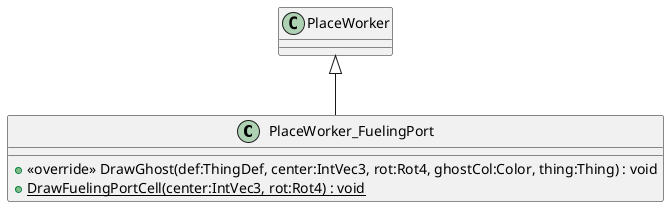 @startuml
class PlaceWorker_FuelingPort {
    + <<override>> DrawGhost(def:ThingDef, center:IntVec3, rot:Rot4, ghostCol:Color, thing:Thing) : void
    + {static} DrawFuelingPortCell(center:IntVec3, rot:Rot4) : void
}
PlaceWorker <|-- PlaceWorker_FuelingPort
@enduml
